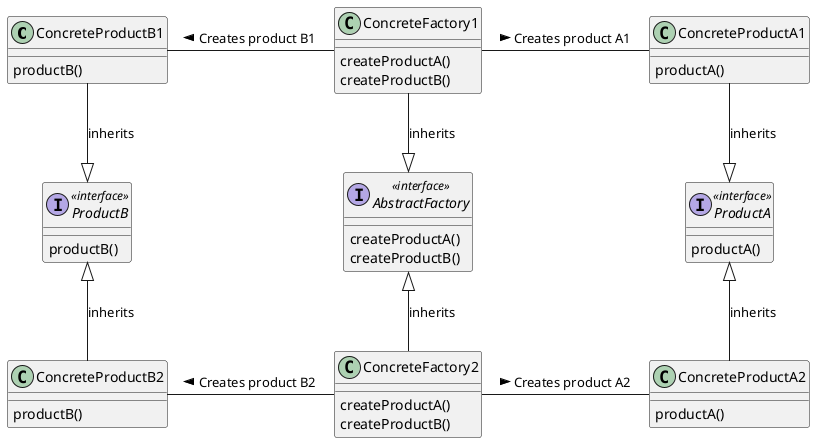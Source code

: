 @startuml
ConcreteProductB1 --|> ProductB : inherits
ProductB <|-- ConcreteProductB2 : inherits

ConcreteFactory1 --|> AbstractFactory : inherits
AbstractFactory <|-- ConcreteFactory2 : inherits

ConcreteProductA1 --|> ProductA : inherits
ProductA <|-- ConcreteProductA2 : inherits



ConcreteFactory1 -left--- ConcreteProductB1 : Creates product B1 >
ConcreteFactory1 -right--- ConcreteProductA1 : Creates product A1 >

ConcreteFactory2 -left--- ConcreteProductB2 : Creates product B2 >
ConcreteFactory2 -right--- ConcreteProductA2 : Creates product A2 >


interface ProductA <<interface>>{
 productA()
}


class ConcreteProductA1{
 productA()
}

class ConcreteProductA2{
 productA()
}



interface AbstractFactory <<interface>>{
 createProductA()
 createProductB()
}

class ConcreteFactory1{
 createProductA()
 createProductB()
}

class ConcreteFactory2{
 createProductA()
 createProductB()
}

interface ProductB <<interface>>{
 productB()
}


class ConcreteProductB1{
 productB()
}

class ConcreteProductB2{
 productB()
}
@enduml